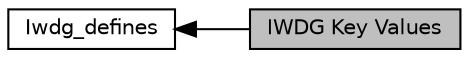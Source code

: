 digraph "IWDG Key Values"
{
  edge [fontname="Helvetica",fontsize="10",labelfontname="Helvetica",labelfontsize="10"];
  node [fontname="Helvetica",fontsize="10",shape=record];
  rankdir=LR;
  Node0 [label="IWDG Key Values",height=0.2,width=0.4,color="black", fillcolor="grey75", style="filled", fontcolor="black"];
  Node1 [label="Iwdg_defines",height=0.2,width=0.4,color="black", fillcolor="white", style="filled",URL="$group__iwdg__defines.html"];
  Node1->Node0 [shape=plaintext, dir="back", style="solid"];
}

